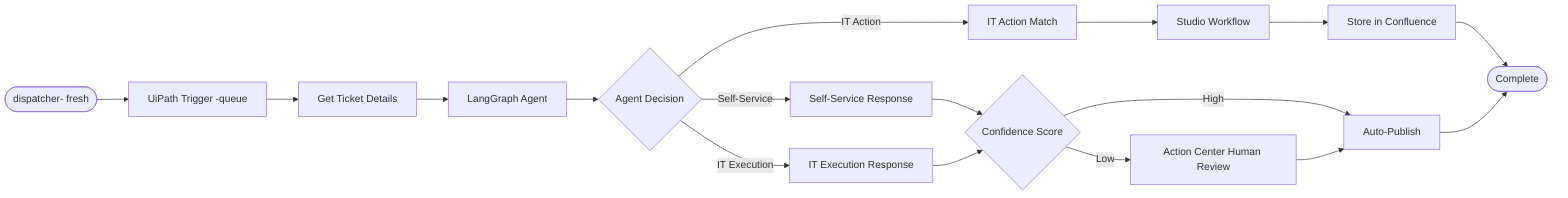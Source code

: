 flowchart LR
    Start([dispatcher- fresh])
    Trigger[UiPath Trigger -queue]
    GetTicket[Get Ticket Details]
    Agent[LangGraph Agent]
    DecisionRoute{Agent Decision}

    ITAction[IT Action Match]
    StudioWorkflow[Studio Workflow]

    SelfService[Self-Service Response]
    ITExec[IT Execution Response]

    ConfCheck{Confidence Score}
    AutoPublish[Auto-Publish]
    HITL[Action Center Human Review]

    Memory[Store in Confluence]
    End([Complete])

    Start --> Trigger --> GetTicket --> Agent --> DecisionRoute
    DecisionRoute -->|IT Action| ITAction --> StudioWorkflow --> Memory --> End
    DecisionRoute -->|Self-Service| SelfService --> ConfCheck
    DecisionRoute -->|IT Execution| ITExec --> ConfCheck
    ConfCheck -->|High| AutoPublish --> End
    ConfCheck -->|Low| HITL --> AutoPublish